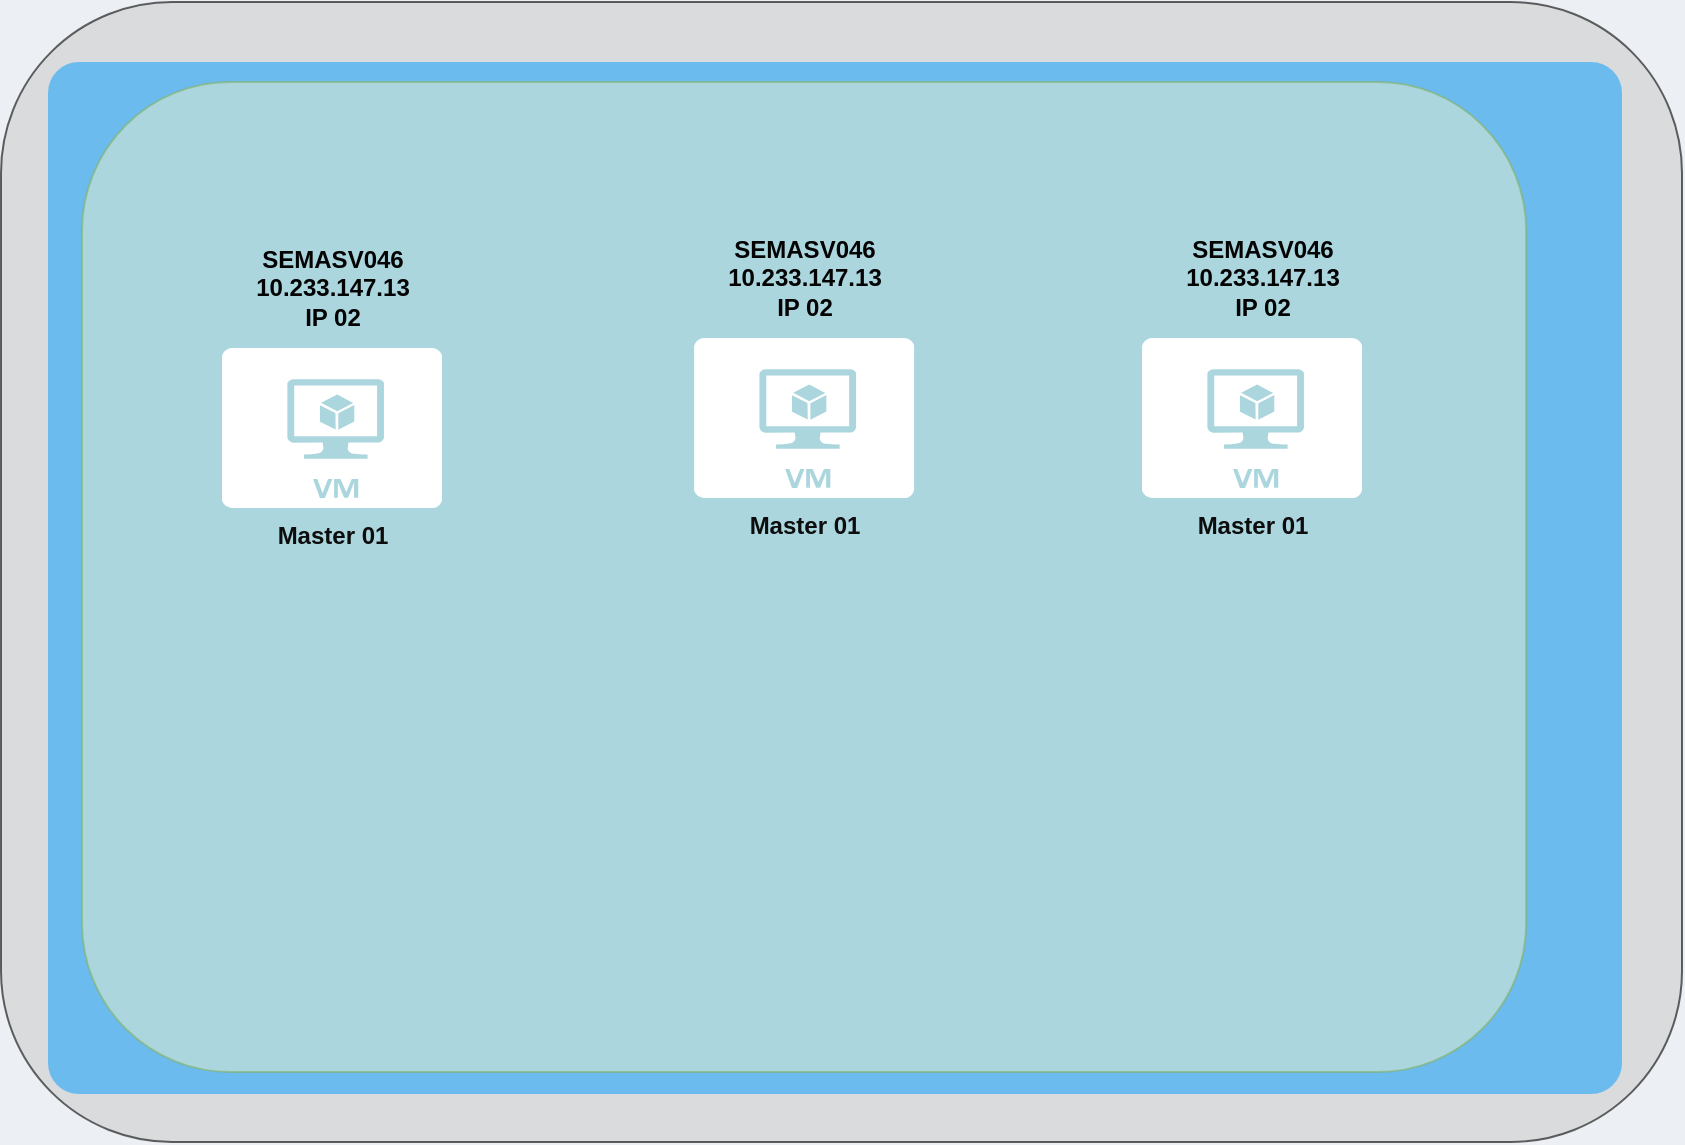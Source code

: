 <mxfile version="20.8.20" type="github">
  <diagram name="Page-1" id="7a6c530e-6e37-e111-ec74-82921da8cc10">
    <mxGraphModel dx="1434" dy="741" grid="1" gridSize="10" guides="1" tooltips="1" connect="1" arrows="1" fold="1" page="1" pageScale="1.5" pageWidth="827" pageHeight="1169" background="#eceff3" math="0" shadow="0">
      <root>
        <mxCell id="0" style=";html=1;" />
        <mxCell id="1" style=";html=1;" parent="0" />
        <mxCell id="rcPoYwZRDyphzUQkZkZY-44" value="" style="rounded=1;whiteSpace=wrap;html=1;labelBackgroundColor=none;fontSize=12;fontColor=#0d0d0d;fillColor=#CFCFCF;gradientColor=none;opacity=60;fontStyle=1" parent="1" vertex="1">
          <mxGeometry x="149.5" y="60" width="840.5" height="570" as="geometry" />
        </mxCell>
        <mxCell id="23046e2b9bb16c14-116" value="" style="whiteSpace=wrap;html=1;rounded=1;shadow=0;strokeColor=none;strokeWidth=2;fillColor=#009BFF;fontSize=12;fontColor=#FFFFFF;align=center;arcSize=3;verticalAlign=top;spacingTop=4;opacity=50;fontStyle=1" parent="1" vertex="1">
          <mxGeometry x="173" y="90" width="787" height="516" as="geometry" />
        </mxCell>
        <mxCell id="rJtXdkc1sMicTIPMUd31-7" value="" style="rounded=1;whiteSpace=wrap;html=1;labelBackgroundColor=none;fillColor=#d5e8d4;strokeColor=#82b366;opacity=60;" parent="1" vertex="1">
          <mxGeometry x="190" y="100" width="722.08" height="495" as="geometry" />
        </mxCell>
        <mxCell id="rcPoYwZRDyphzUQkZkZY-3" value="&lt;font style=&quot;font-size: 12px;&quot;&gt;Master 01&lt;br style=&quot;font-size: 12px;&quot;&gt;&lt;/font&gt;" style="verticalLabelPosition=bottom;html=1;verticalAlign=top;strokeColor=none;fillColor=#FFFFFF;shape=mxgraph.azure.virtual_machine;rounded=1;shadow=0;fontSize=12;fontColor=#0d0d0d;align=center;labelPosition=center;fontStyle=1" parent="1" vertex="1">
          <mxGeometry x="260" y="233" width="110" height="80" as="geometry" />
        </mxCell>
        <mxCell id="rcPoYwZRDyphzUQkZkZY-25" value="SEMASV046&lt;br style=&quot;font-size: 12px;&quot;&gt;10.233.147.13&lt;br&gt;IP 02" style="text;html=1;align=center;verticalAlign=middle;resizable=0;points=[];autosize=1;strokeColor=none;fillColor=none;fontColor=#030303;fontStyle=1;fontSize=12;" parent="1" vertex="1">
          <mxGeometry x="265" y="173" width="100" height="60" as="geometry" />
        </mxCell>
        <mxCell id="686fVdz83tYppI1NJqFT-3" value="&lt;font style=&quot;font-size: 12px;&quot;&gt;Master 01&lt;br style=&quot;font-size: 12px;&quot;&gt;&lt;/font&gt;" style="verticalLabelPosition=bottom;html=1;verticalAlign=top;strokeColor=none;fillColor=#FFFFFF;shape=mxgraph.azure.virtual_machine;rounded=1;shadow=0;fontSize=12;fontColor=#0d0d0d;align=center;labelPosition=center;fontStyle=1" vertex="1" parent="1">
          <mxGeometry x="720" y="228" width="110" height="80" as="geometry" />
        </mxCell>
        <mxCell id="686fVdz83tYppI1NJqFT-4" value="SEMASV046&lt;br style=&quot;font-size: 12px;&quot;&gt;10.233.147.13&lt;br&gt;IP 02" style="text;html=1;align=center;verticalAlign=middle;resizable=0;points=[];autosize=1;strokeColor=none;fillColor=none;fontColor=#030303;fontStyle=1;fontSize=12;" vertex="1" parent="1">
          <mxGeometry x="501.04" y="168" width="100" height="60" as="geometry" />
        </mxCell>
        <mxCell id="686fVdz83tYppI1NJqFT-5" value="&lt;font style=&quot;font-size: 12px;&quot;&gt;Master 01&lt;br style=&quot;font-size: 12px;&quot;&gt;&lt;/font&gt;" style="verticalLabelPosition=bottom;html=1;verticalAlign=top;strokeColor=none;fillColor=#FFFFFF;shape=mxgraph.azure.virtual_machine;rounded=1;shadow=0;fontSize=12;fontColor=#0d0d0d;align=center;labelPosition=center;fontStyle=1" vertex="1" parent="1">
          <mxGeometry x="496.04" y="228" width="110" height="80" as="geometry" />
        </mxCell>
        <mxCell id="686fVdz83tYppI1NJqFT-6" value="SEMASV046&lt;br style=&quot;font-size: 12px;&quot;&gt;10.233.147.13&lt;br&gt;IP 02" style="text;html=1;align=center;verticalAlign=middle;resizable=0;points=[];autosize=1;strokeColor=none;fillColor=none;fontColor=#030303;fontStyle=1;fontSize=12;" vertex="1" parent="1">
          <mxGeometry x="730" y="168" width="100" height="60" as="geometry" />
        </mxCell>
      </root>
    </mxGraphModel>
  </diagram>
</mxfile>
